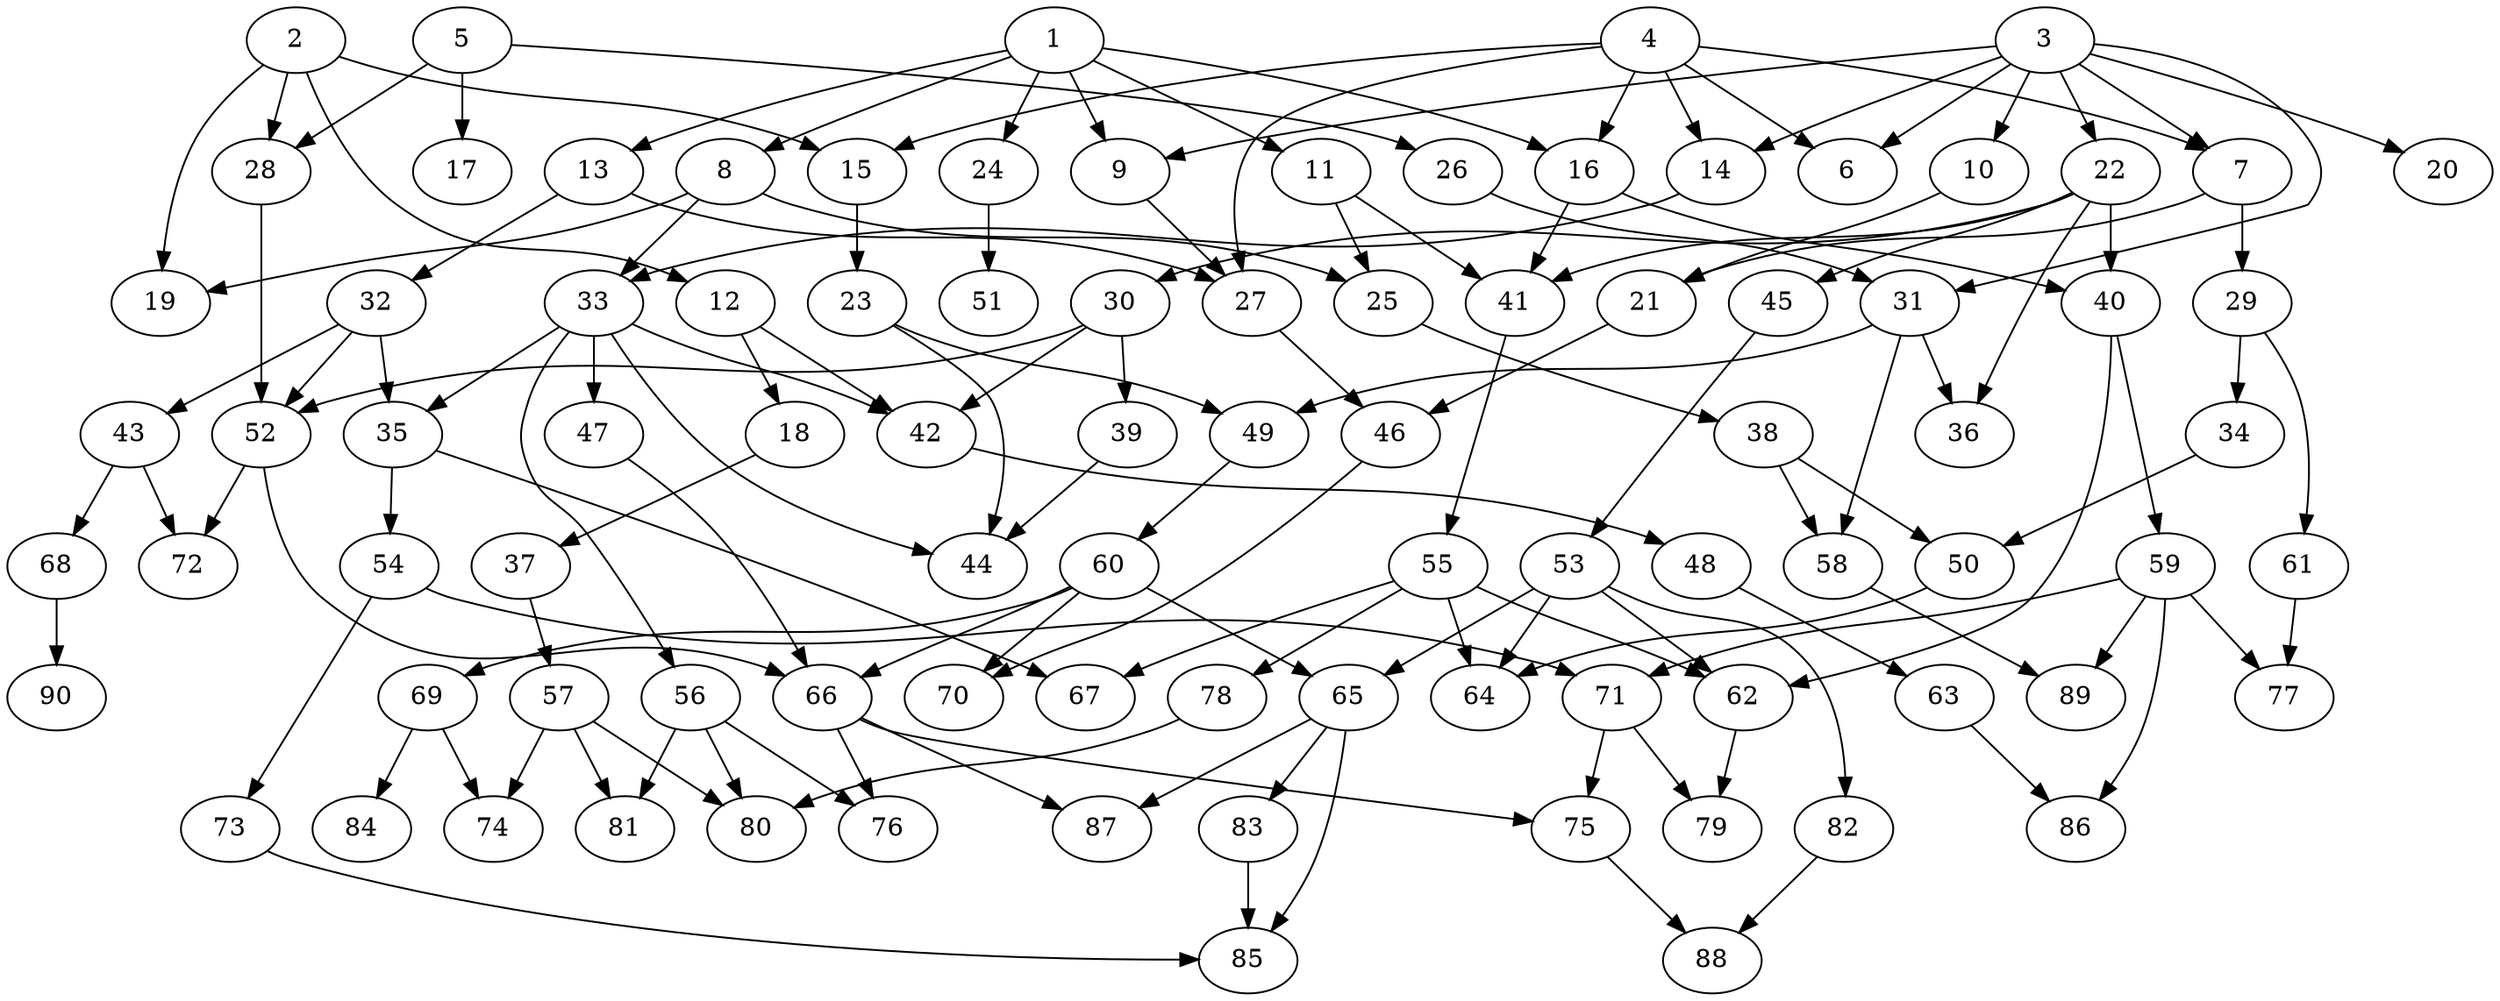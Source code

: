 // DAG automatically generated by daggen at Wed Apr 12 12:21:12 2017
// ./daggen --dot -n 90 --jump=5 --fat=0.4 --regularity=0.2 --density=0.4 
digraph G {
  1 [size="870532728624", alpha="0.07"]
  1 -> 8 [size ="536870912"]
  1 -> 9 [size ="536870912"]
  1 -> 11 [size ="536870912"]
  1 -> 13 [size ="536870912"]
  1 -> 16 [size ="536870912"]
  1 -> 24 [size ="536870912"]
  2 [size="4793883201", alpha="0.07"]
  2 -> 12 [size ="209715200"]
  2 -> 15 [size ="209715200"]
  2 -> 19 [size ="209715200"]
  2 -> 28 [size ="209715200"]
  3 [size="368293445632", alpha="0.05"]
  3 -> 6 [size ="411041792"]
  3 -> 7 [size ="411041792"]
  3 -> 9 [size ="411041792"]
  3 -> 10 [size ="411041792"]
  3 -> 14 [size ="411041792"]
  3 -> 20 [size ="411041792"]
  3 -> 22 [size ="411041792"]
  3 -> 31 [size ="411041792"]
  4 [size="8589934592", alpha="0.08"]
  4 -> 6 [size ="33554432"]
  4 -> 7 [size ="33554432"]
  4 -> 14 [size ="33554432"]
  4 -> 15 [size ="33554432"]
  4 -> 16 [size ="33554432"]
  4 -> 27 [size ="33554432"]
  5 [size="28011721617", alpha="0.11"]
  5 -> 17 [size ="75497472"]
  5 -> 26 [size ="75497472"]
  5 -> 28 [size ="75497472"]
  6 [size="650295064", alpha="0.07"]
  7 [size="98810012779", alpha="0.17"]
  7 -> 21 [size ="75497472"]
  7 -> 29 [size ="75497472"]
  8 [size="459496448445", alpha="0.06"]
  8 -> 19 [size ="301989888"]
  8 -> 25 [size ="301989888"]
  8 -> 33 [size ="301989888"]
  9 [size="1073741824000", alpha="0.05"]
  9 -> 27 [size ="838860800"]
  10 [size="4358482731", alpha="0.17"]
  10 -> 21 [size ="134217728"]
  11 [size="134217728000", alpha="0.10"]
  11 -> 25 [size ="209715200"]
  11 -> 41 [size ="209715200"]
  12 [size="843070283363", alpha="0.00"]
  12 -> 18 [size ="838860800"]
  12 -> 42 [size ="838860800"]
  13 [size="33771635874", alpha="0.16"]
  13 -> 27 [size ="536870912"]
  13 -> 32 [size ="536870912"]
  14 [size="4430153141", alpha="0.07"]
  14 -> 33 [size ="75497472"]
  15 [size="549755813888", alpha="0.06"]
  15 -> 23 [size ="536870912"]
  16 [size="1073741824000", alpha="0.16"]
  16 -> 40 [size ="838860800"]
  16 -> 41 [size ="838860800"]
  17 [size="28991029248", alpha="0.08"]
  18 [size="18996652975", alpha="0.01"]
  18 -> 37 [size ="411041792"]
  19 [size="8589934592", alpha="0.19"]
  20 [size="559859719842", alpha="0.11"]
  21 [size="134217728000", alpha="0.12"]
  21 -> 46 [size ="209715200"]
  22 [size="231928233984", alpha="0.04"]
  22 -> 30 [size ="301989888"]
  22 -> 36 [size ="301989888"]
  22 -> 40 [size ="301989888"]
  22 -> 41 [size ="301989888"]
  22 -> 45 [size ="301989888"]
  23 [size="2768738565", alpha="0.06"]
  23 -> 44 [size ="209715200"]
  23 -> 49 [size ="209715200"]
  24 [size="1880725522", alpha="0.09"]
  24 -> 51 [size ="134217728"]
  25 [size="59379449832", alpha="0.19"]
  25 -> 38 [size ="134217728"]
  26 [size="264263215870", alpha="0.18"]
  26 -> 31 [size ="679477248"]
  27 [size="294578106251", alpha="0.07"]
  27 -> 46 [size ="301989888"]
  28 [size="1175653678002", alpha="0.07"]
  28 -> 52 [size ="838860800"]
  29 [size="3829169199", alpha="0.16"]
  29 -> 34 [size ="209715200"]
  29 -> 61 [size ="209715200"]
  30 [size="22932808825", alpha="0.01"]
  30 -> 39 [size ="411041792"]
  30 -> 42 [size ="411041792"]
  30 -> 52 [size ="411041792"]
  31 [size="857546368105", alpha="0.05"]
  31 -> 36 [size ="838860800"]
  31 -> 49 [size ="838860800"]
  31 -> 58 [size ="838860800"]
  32 [size="14986891394", alpha="0.19"]
  32 -> 35 [size ="411041792"]
  32 -> 43 [size ="411041792"]
  32 -> 52 [size ="411041792"]
  33 [size="549755813888", alpha="0.11"]
  33 -> 35 [size ="536870912"]
  33 -> 42 [size ="536870912"]
  33 -> 44 [size ="536870912"]
  33 -> 47 [size ="536870912"]
  33 -> 56 [size ="536870912"]
  34 [size="549755813888", alpha="0.03"]
  34 -> 50 [size ="536870912"]
  35 [size="193825522263", alpha="0.09"]
  35 -> 54 [size ="301989888"]
  35 -> 67 [size ="301989888"]
  36 [size="19882146078", alpha="0.09"]
  37 [size="15074658508", alpha="0.03"]
  37 -> 57 [size ="301989888"]
  38 [size="9327603604", alpha="0.11"]
  38 -> 50 [size ="411041792"]
  38 -> 58 [size ="411041792"]
  39 [size="782757789696", alpha="0.09"]
  39 -> 44 [size ="679477248"]
  40 [size="2633318221", alpha="0.17"]
  40 -> 59 [size ="75497472"]
  40 -> 62 [size ="75497472"]
  41 [size="900104925", alpha="0.15"]
  41 -> 55 [size ="33554432"]
  42 [size="68719476736", alpha="0.15"]
  42 -> 48 [size ="134217728"]
  43 [size="2105762534", alpha="0.06"]
  43 -> 68 [size ="75497472"]
  43 -> 72 [size ="75497472"]
  44 [size="549755813888", alpha="0.04"]
  45 [size="877053791900", alpha="0.07"]
  45 -> 53 [size ="536870912"]
  46 [size="68719476736", alpha="0.01"]
  46 -> 70 [size ="134217728"]
  47 [size="6234614254", alpha="0.08"]
  47 -> 66 [size ="134217728"]
  48 [size="28991029248", alpha="0.04"]
  48 -> 63 [size ="75497472"]
  49 [size="132455412792", alpha="0.10"]
  49 -> 60 [size ="134217728"]
  50 [size="16542527922", alpha="0.12"]
  50 -> 64 [size ="301989888"]
  51 [size="28991029248", alpha="0.18"]
  52 [size="13213185224", alpha="0.05"]
  52 -> 66 [size ="301989888"]
  52 -> 72 [size ="301989888"]
  53 [size="367757327265", alpha="0.17"]
  53 -> 62 [size ="411041792"]
  53 -> 64 [size ="411041792"]
  53 -> 65 [size ="411041792"]
  53 -> 82 [size ="411041792"]
  54 [size="8589934592", alpha="0.07"]
  54 -> 71 [size ="33554432"]
  54 -> 73 [size ="33554432"]
  55 [size="53743773824", alpha="0.07"]
  55 -> 62 [size ="75497472"]
  55 -> 64 [size ="75497472"]
  55 -> 67 [size ="75497472"]
  55 -> 78 [size ="75497472"]
  56 [size="191662047720", alpha="0.12"]
  56 -> 76 [size ="134217728"]
  56 -> 80 [size ="134217728"]
  56 -> 81 [size ="134217728"]
  57 [size="274562349942", alpha="0.19"]
  57 -> 74 [size ="301989888"]
  57 -> 80 [size ="301989888"]
  57 -> 81 [size ="301989888"]
  58 [size="134217728000", alpha="0.11"]
  58 -> 89 [size ="209715200"]
  59 [size="782757789696", alpha="0.06"]
  59 -> 71 [size ="679477248"]
  59 -> 77 [size ="679477248"]
  59 -> 86 [size ="679477248"]
  59 -> 89 [size ="679477248"]
  60 [size="28991029248", alpha="0.15"]
  60 -> 65 [size ="75497472"]
  60 -> 66 [size ="75497472"]
  60 -> 69 [size ="75497472"]
  60 -> 70 [size ="75497472"]
  61 [size="1073741824000", alpha="0.02"]
  61 -> 77 [size ="838860800"]
  62 [size="368293445632", alpha="0.15"]
  62 -> 79 [size ="411041792"]
  63 [size="1073741824000", alpha="0.05"]
  63 -> 86 [size ="838860800"]
  64 [size="33008367898", alpha="0.12"]
  65 [size="103938109129", alpha="0.10"]
  65 -> 83 [size ="75497472"]
  65 -> 85 [size ="75497472"]
  65 -> 87 [size ="75497472"]
  66 [size="49561696992", alpha="0.03"]
  66 -> 75 [size ="134217728"]
  66 -> 76 [size ="134217728"]
  66 -> 87 [size ="134217728"]
  67 [size="13306366806", alpha="0.15"]
  68 [size="1408223206866", alpha="0.19"]
  68 -> 90 [size ="838860800"]
  69 [size="8589934592", alpha="0.14"]
  69 -> 74 [size ="33554432"]
  69 -> 84 [size ="33554432"]
  70 [size="356855006208", alpha="0.11"]
  71 [size="368293445632", alpha="0.14"]
  71 -> 75 [size ="411041792"]
  71 -> 79 [size ="411041792"]
  72 [size="68719476736", alpha="0.08"]
  73 [size="16207673378", alpha="0.16"]
  73 -> 85 [size ="301989888"]
  74 [size="49347904381", alpha="0.11"]
  75 [size="151487903293", alpha="0.06"]
  75 -> 88 [size ="209715200"]
  76 [size="280325083741", alpha="0.09"]
  77 [size="495714249702", alpha="0.11"]
  78 [size="549755813888", alpha="0.07"]
  78 -> 80 [size ="536870912"]
  79 [size="99336652091", alpha="0.09"]
  80 [size="231928233984", alpha="0.20"]
  81 [size="35441134311", alpha="0.01"]
  82 [size="513502315282", alpha="0.19"]
  82 -> 88 [size ="411041792"]
  83 [size="8589934592", alpha="0.09"]
  83 -> 85 [size ="33554432"]
  84 [size="549755813888", alpha="0.14"]
  85 [size="7259300570", alpha="0.09"]
  86 [size="549755813888", alpha="0.19"]
  87 [size="91862269638", alpha="0.14"]
  88 [size="14762909763", alpha="0.04"]
  89 [size="764141929582", alpha="0.11"]
  90 [size="4223102061", alpha="0.06"]
}
